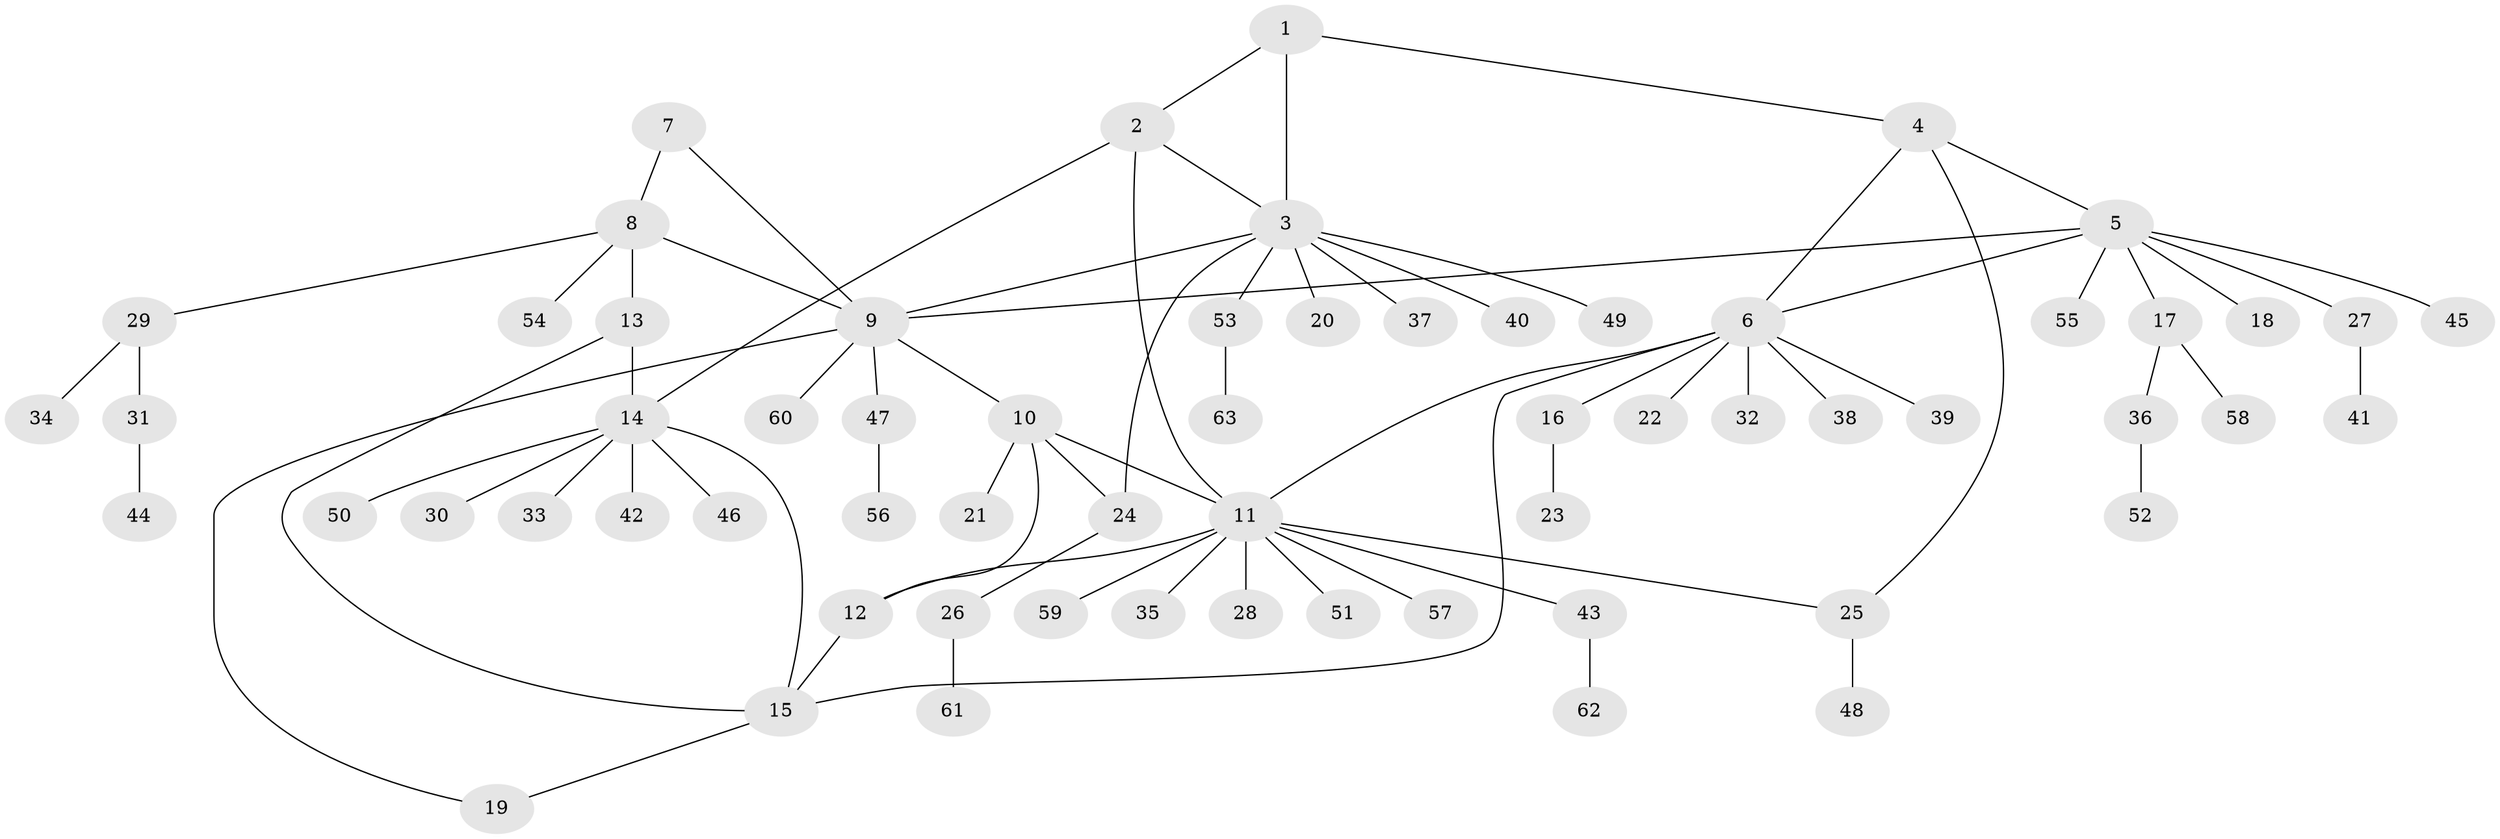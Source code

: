 // coarse degree distribution, {5: 0.09090909090909091, 6: 0.030303030303030304, 4: 0.12121212121212122, 7: 0.09090909090909091, 8: 0.030303030303030304, 3: 0.030303030303030304, 1: 0.5151515151515151, 2: 0.09090909090909091}
// Generated by graph-tools (version 1.1) at 2025/52/03/04/25 22:52:19]
// undirected, 63 vertices, 76 edges
graph export_dot {
  node [color=gray90,style=filled];
  1;
  2;
  3;
  4;
  5;
  6;
  7;
  8;
  9;
  10;
  11;
  12;
  13;
  14;
  15;
  16;
  17;
  18;
  19;
  20;
  21;
  22;
  23;
  24;
  25;
  26;
  27;
  28;
  29;
  30;
  31;
  32;
  33;
  34;
  35;
  36;
  37;
  38;
  39;
  40;
  41;
  42;
  43;
  44;
  45;
  46;
  47;
  48;
  49;
  50;
  51;
  52;
  53;
  54;
  55;
  56;
  57;
  58;
  59;
  60;
  61;
  62;
  63;
  1 -- 2;
  1 -- 3;
  1 -- 4;
  2 -- 3;
  2 -- 11;
  2 -- 14;
  3 -- 9;
  3 -- 20;
  3 -- 24;
  3 -- 37;
  3 -- 40;
  3 -- 49;
  3 -- 53;
  4 -- 5;
  4 -- 6;
  4 -- 25;
  5 -- 6;
  5 -- 9;
  5 -- 17;
  5 -- 18;
  5 -- 27;
  5 -- 45;
  5 -- 55;
  6 -- 11;
  6 -- 15;
  6 -- 16;
  6 -- 22;
  6 -- 32;
  6 -- 38;
  6 -- 39;
  7 -- 8;
  7 -- 9;
  8 -- 9;
  8 -- 13;
  8 -- 29;
  8 -- 54;
  9 -- 10;
  9 -- 19;
  9 -- 47;
  9 -- 60;
  10 -- 11;
  10 -- 12;
  10 -- 21;
  10 -- 24;
  11 -- 12;
  11 -- 25;
  11 -- 28;
  11 -- 35;
  11 -- 43;
  11 -- 51;
  11 -- 57;
  11 -- 59;
  12 -- 15;
  13 -- 14;
  13 -- 15;
  14 -- 15;
  14 -- 30;
  14 -- 33;
  14 -- 42;
  14 -- 46;
  14 -- 50;
  15 -- 19;
  16 -- 23;
  17 -- 36;
  17 -- 58;
  24 -- 26;
  25 -- 48;
  26 -- 61;
  27 -- 41;
  29 -- 31;
  29 -- 34;
  31 -- 44;
  36 -- 52;
  43 -- 62;
  47 -- 56;
  53 -- 63;
}

